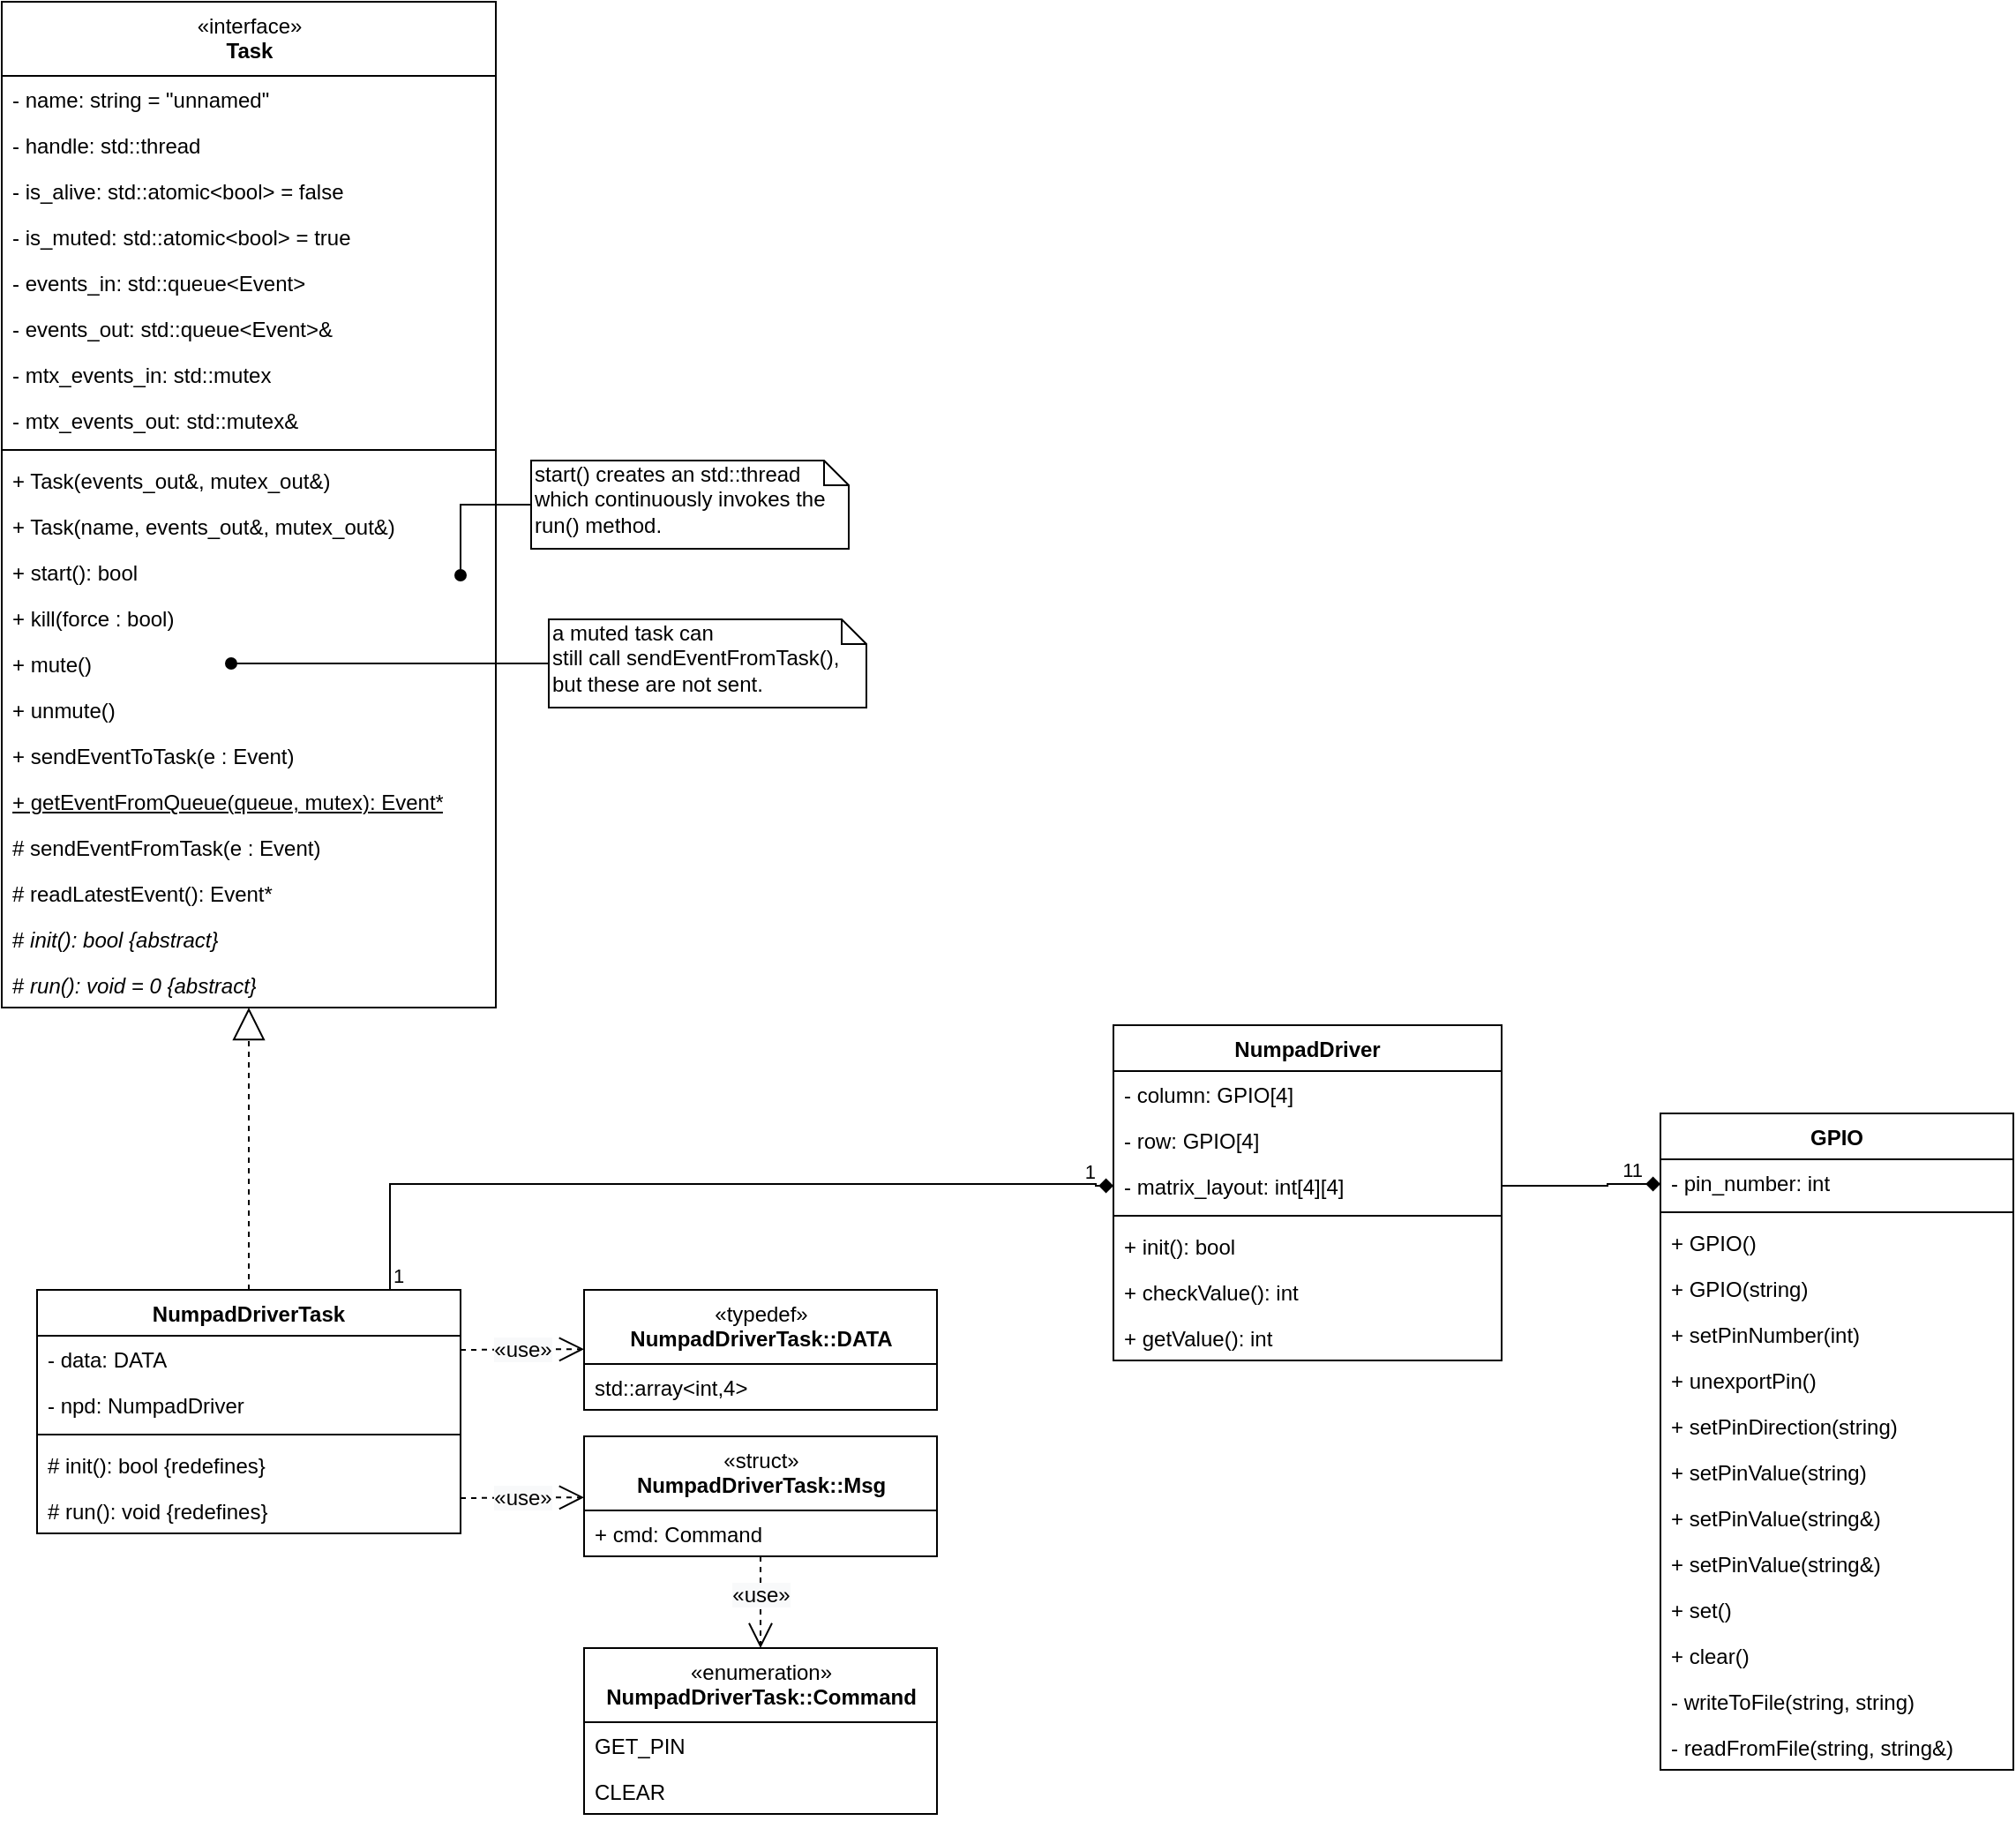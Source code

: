 <mxfile version="13.10.4" type="google"><diagram id="1pGY4tvCjYrRTh1eMJWv" name="Page-1"><mxGraphModel dx="441" dy="1850" grid="1" gridSize="10" guides="1" tooltips="1" connect="1" arrows="1" fold="1" page="1" pageScale="1" pageWidth="850" pageHeight="1100" math="0" shadow="0"><root><mxCell id="0"/><mxCell id="1" parent="0"/><mxCell id="6kqIUb-xnY3DRIH9W4J_-69" value="&lt;span style=&quot;font-size: 12px ; background-color: rgb(248 , 249 , 250)&quot;&gt;«use»&lt;/span&gt;" style="endArrow=open;endSize=12;dashed=1;html=1;exitX=0.5;exitY=1;exitDx=0;exitDy=0;" parent="1" source="6kqIUb-xnY3DRIH9W4J_-84" target="6kqIUb-xnY3DRIH9W4J_-88" edge="1"><mxGeometry x="-0.176" width="160" relative="1" as="geometry"><mxPoint x="490" y="545" as="sourcePoint"/><mxPoint x="390" y="609.0" as="targetPoint"/><mxPoint as="offset"/></mxGeometry></mxCell><mxCell id="6kqIUb-xnY3DRIH9W4J_-70" value="&lt;span style=&quot;font-size: 12px ; background-color: rgb(248 , 249 , 250)&quot;&gt;«use»&lt;/span&gt;" style="endArrow=open;endSize=12;dashed=1;html=1;exitX=1;exitY=0.5;exitDx=0;exitDy=0;" parent="1" target="6kqIUb-xnY3DRIH9W4J_-84" edge="1"><mxGeometry width="160" relative="1" as="geometry"><mxPoint x="320" y="478" as="sourcePoint"/><mxPoint x="460" y="363" as="targetPoint"/></mxGeometry></mxCell><mxCell id="6kqIUb-xnY3DRIH9W4J_-71" value="" style="endArrow=block;endSize=16;endFill=0;html=1;rounded=0;dashed=1;entryX=0.5;entryY=1;entryDx=0;entryDy=0;" parent="1" source="6kqIUb-xnY3DRIH9W4J_-72" target="QuSaZolNMXwYKU_EZPvy-4" edge="1"><mxGeometry width="160" relative="1" as="geometry"><mxPoint x="340" y="200" as="sourcePoint"/><mxPoint x="201.92" y="275.012" as="targetPoint"/></mxGeometry></mxCell><mxCell id="6kqIUb-xnY3DRIH9W4J_-72" value="NumpadDriverTask" style="swimlane;fontStyle=1;align=center;verticalAlign=top;childLayout=stackLayout;horizontal=1;startSize=26;horizontalStack=0;resizeParent=1;resizeParentMax=0;resizeLast=0;collapsible=1;marginBottom=0;" parent="1" vertex="1"><mxGeometry x="80" y="360" width="240" height="138" as="geometry"><mxRectangle x="80" y="80" width="110" height="26" as="alternateBounds"/></mxGeometry></mxCell><mxCell id="6kqIUb-xnY3DRIH9W4J_-73" value="- data: DATA" style="text;strokeColor=none;fillColor=none;align=left;verticalAlign=top;spacingLeft=4;spacingRight=4;overflow=hidden;rotatable=0;points=[[0,0.5],[1,0.5]];portConstraint=eastwest;" parent="6kqIUb-xnY3DRIH9W4J_-72" vertex="1"><mxGeometry y="26" width="240" height="26" as="geometry"/></mxCell><mxCell id="QuSaZolNMXwYKU_EZPvy-2" value="- npd: NumpadDriver" style="text;strokeColor=none;fillColor=none;align=left;verticalAlign=top;spacingLeft=4;spacingRight=4;overflow=hidden;rotatable=0;points=[[0,0.5],[1,0.5]];portConstraint=eastwest;" parent="6kqIUb-xnY3DRIH9W4J_-72" vertex="1"><mxGeometry y="52" width="240" height="26" as="geometry"/></mxCell><mxCell id="6kqIUb-xnY3DRIH9W4J_-77" value="" style="line;strokeWidth=1;fillColor=none;align=left;verticalAlign=middle;spacingTop=-1;spacingLeft=3;spacingRight=3;rotatable=0;labelPosition=right;points=[];portConstraint=eastwest;" parent="6kqIUb-xnY3DRIH9W4J_-72" vertex="1"><mxGeometry y="78" width="240" height="8" as="geometry"/></mxCell><mxCell id="6kqIUb-xnY3DRIH9W4J_-78" value="# init(): bool {redefines}" style="text;strokeColor=none;fillColor=none;align=left;verticalAlign=top;spacingLeft=4;spacingRight=4;overflow=hidden;rotatable=0;points=[[0,0.5],[1,0.5]];portConstraint=eastwest;" parent="6kqIUb-xnY3DRIH9W4J_-72" vertex="1"><mxGeometry y="86" width="240" height="26" as="geometry"/></mxCell><mxCell id="6kqIUb-xnY3DRIH9W4J_-79" value="# run(): void {redefines}" style="text;strokeColor=none;fillColor=none;align=left;verticalAlign=top;spacingLeft=4;spacingRight=4;overflow=hidden;rotatable=0;points=[[0,0.5],[1,0.5]];portConstraint=eastwest;" parent="6kqIUb-xnY3DRIH9W4J_-72" vertex="1"><mxGeometry y="112" width="240" height="26" as="geometry"/></mxCell><object label="&lt;span style=&quot;font-weight: normal&quot;&gt;«struct»&lt;br&gt;&lt;/span&gt;NumpadDriverTask::Msg" Reference="https://stackoverflow.com/a/40255633" id="6kqIUb-xnY3DRIH9W4J_-84"><mxCell style="swimlane;fontStyle=1;align=center;verticalAlign=top;childLayout=stackLayout;horizontal=1;startSize=42;horizontalStack=0;resizeParent=1;resizeParentMax=0;resizeLast=0;collapsible=1;marginBottom=0;html=1;" parent="1" vertex="1"><mxGeometry x="390" y="443" width="200" height="68" as="geometry"/></mxCell></object><mxCell id="6kqIUb-xnY3DRIH9W4J_-85" value="+ cmd: Command" style="text;strokeColor=none;fillColor=none;align=left;verticalAlign=top;spacingLeft=4;spacingRight=4;overflow=hidden;rotatable=0;points=[[0,0.5],[1,0.5]];portConstraint=eastwest;" parent="6kqIUb-xnY3DRIH9W4J_-84" vertex="1"><mxGeometry y="42" width="200" height="26" as="geometry"/></mxCell><object label="&lt;span style=&quot;font-weight: normal&quot;&gt;«enumeration»&lt;br&gt;&lt;/span&gt;NumpadDriverTask::Command" Reference="https://stackoverflow.com/a/40255633" id="6kqIUb-xnY3DRIH9W4J_-88"><mxCell style="swimlane;fontStyle=1;align=center;verticalAlign=top;childLayout=stackLayout;horizontal=1;startSize=42;horizontalStack=0;resizeParent=1;resizeParentMax=0;resizeLast=0;collapsible=1;marginBottom=0;html=1;" parent="1" vertex="1"><mxGeometry x="390" y="563" width="200" height="94" as="geometry"/></mxCell></object><mxCell id="6kqIUb-xnY3DRIH9W4J_-89" value="GET_PIN" style="text;strokeColor=none;fillColor=none;align=left;verticalAlign=top;spacingLeft=4;spacingRight=4;overflow=hidden;rotatable=0;points=[[0,0.5],[1,0.5]];portConstraint=eastwest;" parent="6kqIUb-xnY3DRIH9W4J_-88" vertex="1"><mxGeometry y="42" width="200" height="26" as="geometry"/></mxCell><mxCell id="6kqIUb-xnY3DRIH9W4J_-156" value="CLEAR" style="text;strokeColor=none;fillColor=none;align=left;verticalAlign=top;spacingLeft=4;spacingRight=4;overflow=hidden;rotatable=0;points=[[0,0.5],[1,0.5]];portConstraint=eastwest;" parent="6kqIUb-xnY3DRIH9W4J_-88" vertex="1"><mxGeometry y="68" width="200" height="26" as="geometry"/></mxCell><mxCell id="6kqIUb-xnY3DRIH9W4J_-109" value="GPIO" style="swimlane;fontStyle=1;align=center;verticalAlign=top;childLayout=stackLayout;horizontal=1;startSize=26;horizontalStack=0;resizeParent=1;resizeParentMax=0;resizeLast=0;collapsible=1;marginBottom=0;" parent="1" vertex="1"><mxGeometry x="1000" y="260" width="200" height="372" as="geometry"><mxRectangle x="1110" y="530" width="110" height="26" as="alternateBounds"/></mxGeometry></mxCell><mxCell id="6kqIUb-xnY3DRIH9W4J_-110" value="- pin_number: int" style="text;strokeColor=none;fillColor=none;align=left;verticalAlign=top;spacingLeft=4;spacingRight=4;overflow=hidden;rotatable=0;points=[[0,0.5],[1,0.5]];portConstraint=eastwest;" parent="6kqIUb-xnY3DRIH9W4J_-109" vertex="1"><mxGeometry y="26" width="200" height="26" as="geometry"/></mxCell><mxCell id="6kqIUb-xnY3DRIH9W4J_-111" value="" style="line;strokeWidth=1;fillColor=none;align=left;verticalAlign=middle;spacingTop=-1;spacingLeft=3;spacingRight=3;rotatable=0;labelPosition=right;points=[];portConstraint=eastwest;" parent="6kqIUb-xnY3DRIH9W4J_-109" vertex="1"><mxGeometry y="52" width="200" height="8" as="geometry"/></mxCell><mxCell id="6kqIUb-xnY3DRIH9W4J_-112" value="+ GPIO()" style="text;strokeColor=none;fillColor=none;align=left;verticalAlign=top;spacingLeft=4;spacingRight=4;overflow=hidden;rotatable=0;points=[[0,0.5],[1,0.5]];portConstraint=eastwest;" parent="6kqIUb-xnY3DRIH9W4J_-109" vertex="1"><mxGeometry y="60" width="200" height="26" as="geometry"/></mxCell><mxCell id="6kqIUb-xnY3DRIH9W4J_-113" value="+ GPIO(string)" style="text;strokeColor=none;fillColor=none;align=left;verticalAlign=top;spacingLeft=4;spacingRight=4;overflow=hidden;rotatable=0;points=[[0,0.5],[1,0.5]];portConstraint=eastwest;" parent="6kqIUb-xnY3DRIH9W4J_-109" vertex="1"><mxGeometry y="86" width="200" height="26" as="geometry"/></mxCell><mxCell id="6kqIUb-xnY3DRIH9W4J_-114" value="+ setPinNumber(int)" style="text;strokeColor=none;fillColor=none;align=left;verticalAlign=top;spacingLeft=4;spacingRight=4;overflow=hidden;rotatable=0;points=[[0,0.5],[1,0.5]];portConstraint=eastwest;" parent="6kqIUb-xnY3DRIH9W4J_-109" vertex="1"><mxGeometry y="112" width="200" height="26" as="geometry"/></mxCell><mxCell id="6kqIUb-xnY3DRIH9W4J_-115" value="+ unexportPin()" style="text;strokeColor=none;fillColor=none;align=left;verticalAlign=top;spacingLeft=4;spacingRight=4;overflow=hidden;rotatable=0;points=[[0,0.5],[1,0.5]];portConstraint=eastwest;" parent="6kqIUb-xnY3DRIH9W4J_-109" vertex="1"><mxGeometry y="138" width="200" height="26" as="geometry"/></mxCell><mxCell id="6kqIUb-xnY3DRIH9W4J_-116" value="+ setPinDirection(string)" style="text;strokeColor=none;fillColor=none;align=left;verticalAlign=top;spacingLeft=4;spacingRight=4;overflow=hidden;rotatable=0;points=[[0,0.5],[1,0.5]];portConstraint=eastwest;" parent="6kqIUb-xnY3DRIH9W4J_-109" vertex="1"><mxGeometry y="164" width="200" height="26" as="geometry"/></mxCell><mxCell id="6kqIUb-xnY3DRIH9W4J_-117" value="+ setPinValue(string)" style="text;strokeColor=none;fillColor=none;align=left;verticalAlign=top;spacingLeft=4;spacingRight=4;overflow=hidden;rotatable=0;points=[[0,0.5],[1,0.5]];portConstraint=eastwest;" parent="6kqIUb-xnY3DRIH9W4J_-109" vertex="1"><mxGeometry y="190" width="200" height="26" as="geometry"/></mxCell><mxCell id="6kqIUb-xnY3DRIH9W4J_-118" value="+ setPinValue(string&amp;)" style="text;strokeColor=none;fillColor=none;align=left;verticalAlign=top;spacingLeft=4;spacingRight=4;overflow=hidden;rotatable=0;points=[[0,0.5],[1,0.5]];portConstraint=eastwest;" parent="6kqIUb-xnY3DRIH9W4J_-109" vertex="1"><mxGeometry y="216" width="200" height="26" as="geometry"/></mxCell><mxCell id="6kqIUb-xnY3DRIH9W4J_-119" value="+ setPinValue(string&amp;)" style="text;strokeColor=none;fillColor=none;align=left;verticalAlign=top;spacingLeft=4;spacingRight=4;overflow=hidden;rotatable=0;points=[[0,0.5],[1,0.5]];portConstraint=eastwest;" parent="6kqIUb-xnY3DRIH9W4J_-109" vertex="1"><mxGeometry y="242" width="200" height="26" as="geometry"/></mxCell><mxCell id="6kqIUb-xnY3DRIH9W4J_-120" value="+ set()" style="text;strokeColor=none;fillColor=none;align=left;verticalAlign=top;spacingLeft=4;spacingRight=4;overflow=hidden;rotatable=0;points=[[0,0.5],[1,0.5]];portConstraint=eastwest;" parent="6kqIUb-xnY3DRIH9W4J_-109" vertex="1"><mxGeometry y="268" width="200" height="26" as="geometry"/></mxCell><mxCell id="6kqIUb-xnY3DRIH9W4J_-121" value="+ clear()" style="text;strokeColor=none;fillColor=none;align=left;verticalAlign=top;spacingLeft=4;spacingRight=4;overflow=hidden;rotatable=0;points=[[0,0.5],[1,0.5]];portConstraint=eastwest;" parent="6kqIUb-xnY3DRIH9W4J_-109" vertex="1"><mxGeometry y="294" width="200" height="26" as="geometry"/></mxCell><mxCell id="6kqIUb-xnY3DRIH9W4J_-122" value="- writeToFile(string, string)" style="text;strokeColor=none;fillColor=none;align=left;verticalAlign=top;spacingLeft=4;spacingRight=4;overflow=hidden;rotatable=0;points=[[0,0.5],[1,0.5]];portConstraint=eastwest;" parent="6kqIUb-xnY3DRIH9W4J_-109" vertex="1"><mxGeometry y="320" width="200" height="26" as="geometry"/></mxCell><mxCell id="6kqIUb-xnY3DRIH9W4J_-123" value="- readFromFile(string, string&amp;)" style="text;strokeColor=none;fillColor=none;align=left;verticalAlign=top;spacingLeft=4;spacingRight=4;overflow=hidden;rotatable=0;points=[[0,0.5],[1,0.5]];portConstraint=eastwest;" parent="6kqIUb-xnY3DRIH9W4J_-109" vertex="1"><mxGeometry y="346" width="200" height="26" as="geometry"/></mxCell><mxCell id="6kqIUb-xnY3DRIH9W4J_-124" value="" style="endArrow=diamond;html=1;edgeStyle=orthogonalEdgeStyle;rounded=0;endFill=1;entryX=0;entryY=0.5;entryDx=0;entryDy=0;" parent="1" source="6kqIUb-xnY3DRIH9W4J_-72" target="6kqIUb-xnY3DRIH9W4J_-138" edge="1"><mxGeometry relative="1" as="geometry"><mxPoint x="500" y="440" as="sourcePoint"/><mxPoint x="660" y="440" as="targetPoint"/><Array as="points"><mxPoint x="280" y="300"/><mxPoint x="680" y="300"/></Array></mxGeometry></mxCell><mxCell id="6kqIUb-xnY3DRIH9W4J_-125" value="1" style="edgeLabel;resizable=0;html=1;align=left;verticalAlign=bottom;" parent="6kqIUb-xnY3DRIH9W4J_-124" connectable="0" vertex="1"><mxGeometry x="-1" relative="1" as="geometry"/></mxCell><mxCell id="6kqIUb-xnY3DRIH9W4J_-126" value="1" style="edgeLabel;resizable=0;html=1;align=right;verticalAlign=bottom;labelBackgroundColor=none;" parent="6kqIUb-xnY3DRIH9W4J_-124" connectable="0" vertex="1"><mxGeometry x="1" relative="1" as="geometry"><mxPoint x="-10" as="offset"/></mxGeometry></mxCell><mxCell id="6kqIUb-xnY3DRIH9W4J_-127" value="" style="endArrow=diamond;html=1;edgeStyle=orthogonalEdgeStyle;rounded=0;endFill=1;exitX=1;exitY=0.5;exitDx=0;exitDy=0;" parent="1" source="6kqIUb-xnY3DRIH9W4J_-138" target="6kqIUb-xnY3DRIH9W4J_-109" edge="1"><mxGeometry relative="1" as="geometry"><mxPoint x="920" y="300.0" as="sourcePoint"/><mxPoint x="980" y="300" as="targetPoint"/><Array as="points"><mxPoint x="970" y="300"/></Array></mxGeometry></mxCell><mxCell id="6kqIUb-xnY3DRIH9W4J_-129" value="11" style="edgeLabel;resizable=0;html=1;align=right;verticalAlign=bottom;labelBackgroundColor=none;" parent="6kqIUb-xnY3DRIH9W4J_-127" connectable="0" vertex="1"><mxGeometry x="1" relative="1" as="geometry"><mxPoint x="-10" as="offset"/></mxGeometry></mxCell><mxCell id="6kqIUb-xnY3DRIH9W4J_-135" value="NumpadDriver" style="swimlane;fontStyle=1;align=center;verticalAlign=top;childLayout=stackLayout;horizontal=1;startSize=26;horizontalStack=0;resizeParent=1;resizeParentMax=0;resizeLast=0;collapsible=1;marginBottom=0;" parent="1" vertex="1"><mxGeometry x="690" y="210" width="220" height="190" as="geometry"><mxRectangle x="80" y="80" width="110" height="26" as="alternateBounds"/></mxGeometry></mxCell><mxCell id="6kqIUb-xnY3DRIH9W4J_-136" value="- column: GPIO[4]" style="text;strokeColor=none;fillColor=none;align=left;verticalAlign=top;spacingLeft=4;spacingRight=4;overflow=hidden;rotatable=0;points=[[0,0.5],[1,0.5]];portConstraint=eastwest;" parent="6kqIUb-xnY3DRIH9W4J_-135" vertex="1"><mxGeometry y="26" width="220" height="26" as="geometry"/></mxCell><mxCell id="6kqIUb-xnY3DRIH9W4J_-137" value="- row: GPIO[4]" style="text;strokeColor=none;fillColor=none;align=left;verticalAlign=top;spacingLeft=4;spacingRight=4;overflow=hidden;rotatable=0;points=[[0,0.5],[1,0.5]];portConstraint=eastwest;" parent="6kqIUb-xnY3DRIH9W4J_-135" vertex="1"><mxGeometry y="52" width="220" height="26" as="geometry"/></mxCell><mxCell id="6kqIUb-xnY3DRIH9W4J_-138" value="- matrix_layout: int[4][4]" style="text;strokeColor=none;fillColor=none;align=left;verticalAlign=top;spacingLeft=4;spacingRight=4;overflow=hidden;rotatable=0;points=[[0,0.5],[1,0.5]];portConstraint=eastwest;" parent="6kqIUb-xnY3DRIH9W4J_-135" vertex="1"><mxGeometry y="78" width="220" height="26" as="geometry"/></mxCell><mxCell id="6kqIUb-xnY3DRIH9W4J_-140" value="" style="line;strokeWidth=1;fillColor=none;align=left;verticalAlign=middle;spacingTop=-1;spacingLeft=3;spacingRight=3;rotatable=0;labelPosition=right;points=[];portConstraint=eastwest;" parent="6kqIUb-xnY3DRIH9W4J_-135" vertex="1"><mxGeometry y="104" width="220" height="8" as="geometry"/></mxCell><mxCell id="6kqIUb-xnY3DRIH9W4J_-141" value="+ init(): bool" style="text;strokeColor=none;fillColor=none;align=left;verticalAlign=top;spacingLeft=4;spacingRight=4;overflow=hidden;rotatable=0;points=[[0,0.5],[1,0.5]];portConstraint=eastwest;" parent="6kqIUb-xnY3DRIH9W4J_-135" vertex="1"><mxGeometry y="112" width="220" height="26" as="geometry"/></mxCell><mxCell id="6kqIUb-xnY3DRIH9W4J_-142" value="+ checkValue(): int" style="text;strokeColor=none;fillColor=none;align=left;verticalAlign=top;spacingLeft=4;spacingRight=4;overflow=hidden;rotatable=0;points=[[0,0.5],[1,0.5]];portConstraint=eastwest;" parent="6kqIUb-xnY3DRIH9W4J_-135" vertex="1"><mxGeometry y="138" width="220" height="26" as="geometry"/></mxCell><mxCell id="6kqIUb-xnY3DRIH9W4J_-143" value="+ getValue(): int" style="text;strokeColor=none;fillColor=none;align=left;verticalAlign=top;spacingLeft=4;spacingRight=4;overflow=hidden;rotatable=0;points=[[0,0.5],[1,0.5]];portConstraint=eastwest;" parent="6kqIUb-xnY3DRIH9W4J_-135" vertex="1"><mxGeometry y="164" width="220" height="26" as="geometry"/></mxCell><mxCell id="6kqIUb-xnY3DRIH9W4J_-154" value="&lt;span style=&quot;font-size: 12px ; background-color: rgb(248 , 249 , 250)&quot;&gt;«use»&lt;/span&gt;" style="endArrow=open;endSize=12;dashed=1;html=1;exitX=1;exitY=0.5;exitDx=0;exitDy=0;" parent="1" edge="1"><mxGeometry width="160" relative="1" as="geometry"><mxPoint x="320" y="394" as="sourcePoint"/><mxPoint x="390" y="393.588" as="targetPoint"/></mxGeometry></mxCell><object label="&lt;span style=&quot;font-weight: normal&quot;&gt;«typedef»&lt;br&gt;&lt;/span&gt;&lt;div&gt;&lt;b&gt;NumpadDriverTask::DATA&lt;/b&gt;&lt;/div&gt;" Reference="https://stackoverflow.com/a/40255633" id="bXPNkWUImXxppLeyXN4F-1"><mxCell style="swimlane;fontStyle=1;align=center;verticalAlign=top;childLayout=stackLayout;horizontal=1;startSize=42;horizontalStack=0;resizeParent=1;resizeParentMax=0;resizeLast=0;collapsible=1;marginBottom=0;html=1;" parent="1" vertex="1"><mxGeometry x="390" y="360" width="200" height="68" as="geometry"><mxRectangle x="390" y="412" width="180" height="42" as="alternateBounds"/></mxGeometry></mxCell></object><mxCell id="bXPNkWUImXxppLeyXN4F-2" value="std::array&lt;int,4&gt;" style="text;strokeColor=none;fillColor=none;align=left;verticalAlign=top;spacingLeft=4;spacingRight=4;overflow=hidden;rotatable=0;points=[[0,0.5],[1,0.5]];portConstraint=eastwest;" parent="bXPNkWUImXxppLeyXN4F-1" vertex="1"><mxGeometry y="42" width="200" height="26" as="geometry"/></mxCell><mxCell id="QuSaZolNMXwYKU_EZPvy-3" value="start() creates an std::thread which continuously invokes the run() method." style="shape=note;whiteSpace=wrap;html=1;size=14;verticalAlign=top;align=left;spacingTop=-6;" parent="1" vertex="1"><mxGeometry x="360" y="-110" width="180" height="50" as="geometry"/></mxCell><object label="&lt;span style=&quot;font-weight: normal&quot;&gt;«interface»&lt;br&gt;&lt;/span&gt;Task" Reference="https://stackoverflow.com/a/40255633" id="QuSaZolNMXwYKU_EZPvy-4"><mxCell style="swimlane;fontStyle=1;align=center;verticalAlign=top;childLayout=stackLayout;horizontal=1;startSize=42;horizontalStack=0;resizeParent=1;resizeParentMax=0;resizeLast=0;collapsible=1;marginBottom=0;html=1;" parent="1" vertex="1"><mxGeometry x="60" y="-370" width="280" height="570" as="geometry"><mxRectangle x="80" y="80" width="90" height="42" as="alternateBounds"/></mxGeometry></mxCell></object><mxCell id="QuSaZolNMXwYKU_EZPvy-5" value="- name: string = &quot;unnamed&quot;" style="text;strokeColor=none;fillColor=none;align=left;verticalAlign=top;spacingLeft=4;spacingRight=4;overflow=hidden;rotatable=0;points=[[0,0.5],[1,0.5]];portConstraint=eastwest;" parent="QuSaZolNMXwYKU_EZPvy-4" vertex="1"><mxGeometry y="42" width="280" height="26" as="geometry"/></mxCell><mxCell id="QuSaZolNMXwYKU_EZPvy-6" value="- handle: std::thread" style="text;strokeColor=none;fillColor=none;align=left;verticalAlign=top;spacingLeft=4;spacingRight=4;overflow=hidden;rotatable=0;points=[[0,0.5],[1,0.5]];portConstraint=eastwest;" parent="QuSaZolNMXwYKU_EZPvy-4" vertex="1"><mxGeometry y="68" width="280" height="26" as="geometry"/></mxCell><mxCell id="QuSaZolNMXwYKU_EZPvy-7" value="- is_alive: std::atomic&lt;bool&gt; = false" style="text;strokeColor=none;fillColor=none;align=left;verticalAlign=top;spacingLeft=4;spacingRight=4;overflow=hidden;rotatable=0;points=[[0,0.5],[1,0.5]];portConstraint=eastwest;" parent="QuSaZolNMXwYKU_EZPvy-4" vertex="1"><mxGeometry y="94" width="280" height="26" as="geometry"/></mxCell><mxCell id="QuSaZolNMXwYKU_EZPvy-8" value="- is_muted: std::atomic&lt;bool&gt; = true" style="text;strokeColor=none;fillColor=none;align=left;verticalAlign=top;spacingLeft=4;spacingRight=4;overflow=hidden;rotatable=0;points=[[0,0.5],[1,0.5]];portConstraint=eastwest;" parent="QuSaZolNMXwYKU_EZPvy-4" vertex="1"><mxGeometry y="120" width="280" height="26" as="geometry"/></mxCell><mxCell id="QuSaZolNMXwYKU_EZPvy-9" value="- events_in: std::queue&lt;Event&gt;" style="text;strokeColor=none;fillColor=none;align=left;verticalAlign=top;spacingLeft=4;spacingRight=4;overflow=hidden;rotatable=0;points=[[0,0.5],[1,0.5]];portConstraint=eastwest;" parent="QuSaZolNMXwYKU_EZPvy-4" vertex="1"><mxGeometry y="146" width="280" height="26" as="geometry"/></mxCell><mxCell id="QuSaZolNMXwYKU_EZPvy-10" value="- events_out: std::queue&lt;Event&gt;&amp;" style="text;strokeColor=none;fillColor=none;align=left;verticalAlign=top;spacingLeft=4;spacingRight=4;overflow=hidden;rotatable=0;points=[[0,0.5],[1,0.5]];portConstraint=eastwest;" parent="QuSaZolNMXwYKU_EZPvy-4" vertex="1"><mxGeometry y="172" width="280" height="26" as="geometry"/></mxCell><mxCell id="QuSaZolNMXwYKU_EZPvy-11" value="- mtx_events_in: std::mutex" style="text;strokeColor=none;fillColor=none;align=left;verticalAlign=top;spacingLeft=4;spacingRight=4;overflow=hidden;rotatable=0;points=[[0,0.5],[1,0.5]];portConstraint=eastwest;" parent="QuSaZolNMXwYKU_EZPvy-4" vertex="1"><mxGeometry y="198" width="280" height="26" as="geometry"/></mxCell><mxCell id="QuSaZolNMXwYKU_EZPvy-12" value="- mtx_events_out: std::mutex&amp;" style="text;strokeColor=none;fillColor=none;align=left;verticalAlign=top;spacingLeft=4;spacingRight=4;overflow=hidden;rotatable=0;points=[[0,0.5],[1,0.5]];portConstraint=eastwest;" parent="QuSaZolNMXwYKU_EZPvy-4" vertex="1"><mxGeometry y="224" width="280" height="26" as="geometry"/></mxCell><mxCell id="QuSaZolNMXwYKU_EZPvy-13" value="" style="line;strokeWidth=1;fillColor=none;align=left;verticalAlign=middle;spacingTop=-1;spacingLeft=3;spacingRight=3;rotatable=0;labelPosition=right;points=[];portConstraint=eastwest;" parent="QuSaZolNMXwYKU_EZPvy-4" vertex="1"><mxGeometry y="250" width="280" height="8" as="geometry"/></mxCell><mxCell id="QuSaZolNMXwYKU_EZPvy-14" value="+ Task(events_out&amp;, mutex_out&amp;)" style="text;strokeColor=none;fillColor=none;align=left;verticalAlign=top;spacingLeft=4;spacingRight=4;overflow=hidden;rotatable=0;points=[[0,0.5],[1,0.5]];portConstraint=eastwest;" parent="QuSaZolNMXwYKU_EZPvy-4" vertex="1"><mxGeometry y="258" width="280" height="26" as="geometry"/></mxCell><mxCell id="QuSaZolNMXwYKU_EZPvy-15" value="+ Task(name, events_out&amp;, mutex_out&amp;)" style="text;strokeColor=none;fillColor=none;align=left;verticalAlign=top;spacingLeft=4;spacingRight=4;overflow=hidden;rotatable=0;points=[[0,0.5],[1,0.5]];portConstraint=eastwest;" parent="QuSaZolNMXwYKU_EZPvy-4" vertex="1"><mxGeometry y="284" width="280" height="26" as="geometry"/></mxCell><mxCell id="QuSaZolNMXwYKU_EZPvy-16" value="+ start(): bool" style="text;strokeColor=none;fillColor=none;align=left;verticalAlign=top;spacingLeft=4;spacingRight=4;overflow=hidden;rotatable=0;points=[[0,0.5],[1,0.5]];portConstraint=eastwest;" parent="QuSaZolNMXwYKU_EZPvy-4" vertex="1"><mxGeometry y="310" width="280" height="26" as="geometry"/></mxCell><mxCell id="QuSaZolNMXwYKU_EZPvy-17" value="+ kill(force : bool)" style="text;strokeColor=none;fillColor=none;align=left;verticalAlign=top;spacingLeft=4;spacingRight=4;overflow=hidden;rotatable=0;points=[[0,0.5],[1,0.5]];portConstraint=eastwest;" parent="QuSaZolNMXwYKU_EZPvy-4" vertex="1"><mxGeometry y="336" width="280" height="26" as="geometry"/></mxCell><mxCell id="QuSaZolNMXwYKU_EZPvy-18" value="+ mute()" style="text;strokeColor=none;fillColor=none;align=left;verticalAlign=top;spacingLeft=4;spacingRight=4;overflow=hidden;rotatable=0;points=[[0,0.5],[1,0.5]];portConstraint=eastwest;" parent="QuSaZolNMXwYKU_EZPvy-4" vertex="1"><mxGeometry y="362" width="280" height="26" as="geometry"/></mxCell><mxCell id="QuSaZolNMXwYKU_EZPvy-19" value="+ unmute()" style="text;strokeColor=none;fillColor=none;align=left;verticalAlign=top;spacingLeft=4;spacingRight=4;overflow=hidden;rotatable=0;points=[[0,0.5],[1,0.5]];portConstraint=eastwest;" parent="QuSaZolNMXwYKU_EZPvy-4" vertex="1"><mxGeometry y="388" width="280" height="26" as="geometry"/></mxCell><mxCell id="QuSaZolNMXwYKU_EZPvy-20" value="+ sendEventToTask(e : Event)" style="text;strokeColor=none;fillColor=none;align=left;verticalAlign=top;spacingLeft=4;spacingRight=4;overflow=hidden;rotatable=0;points=[[0,0.5],[1,0.5]];portConstraint=eastwest;" parent="QuSaZolNMXwYKU_EZPvy-4" vertex="1"><mxGeometry y="414" width="280" height="26" as="geometry"/></mxCell><mxCell id="QuSaZolNMXwYKU_EZPvy-21" value="+ getEventFromQueue(queue, mutex): Event*" style="text;strokeColor=none;fillColor=none;align=left;verticalAlign=top;spacingLeft=4;spacingRight=4;overflow=hidden;rotatable=0;points=[[0,0.5],[1,0.5]];portConstraint=eastwest;fontStyle=4;html=1;" parent="QuSaZolNMXwYKU_EZPvy-4" vertex="1"><mxGeometry y="440" width="280" height="26" as="geometry"/></mxCell><mxCell id="QuSaZolNMXwYKU_EZPvy-22" value="# sendEventFromTask(e : Event)" style="text;strokeColor=none;fillColor=none;align=left;verticalAlign=top;spacingLeft=4;spacingRight=4;overflow=hidden;rotatable=0;points=[[0,0.5],[1,0.5]];portConstraint=eastwest;" parent="QuSaZolNMXwYKU_EZPvy-4" vertex="1"><mxGeometry y="466" width="280" height="26" as="geometry"/></mxCell><mxCell id="QuSaZolNMXwYKU_EZPvy-23" value="# readLatestEvent(): Event*" style="text;strokeColor=none;fillColor=none;align=left;verticalAlign=top;spacingLeft=4;spacingRight=4;overflow=hidden;rotatable=0;points=[[0,0.5],[1,0.5]];portConstraint=eastwest;" parent="QuSaZolNMXwYKU_EZPvy-4" vertex="1"><mxGeometry y="492" width="280" height="26" as="geometry"/></mxCell><mxCell id="QuSaZolNMXwYKU_EZPvy-24" value="&lt;span style=&quot;font-style: normal&quot;&gt;#&lt;/span&gt; init(): bool {abstract}" style="text;strokeColor=none;fillColor=none;align=left;verticalAlign=top;spacingLeft=4;spacingRight=4;overflow=hidden;rotatable=0;points=[[0,0.5],[1,0.5]];portConstraint=eastwest;fontStyle=2;html=1;" parent="QuSaZolNMXwYKU_EZPvy-4" vertex="1"><mxGeometry y="518" width="280" height="26" as="geometry"/></mxCell><mxCell id="QuSaZolNMXwYKU_EZPvy-25" value="&lt;span style=&quot;font-style: normal&quot;&gt;#&lt;/span&gt; run(): void = 0 {abstract}" style="text;strokeColor=none;fillColor=none;align=left;verticalAlign=top;spacingLeft=4;spacingRight=4;overflow=hidden;rotatable=0;points=[[0,0.5],[1,0.5]];portConstraint=eastwest;fontStyle=2;html=1;" parent="QuSaZolNMXwYKU_EZPvy-4" vertex="1"><mxGeometry y="544" width="280" height="26" as="geometry"/></mxCell><mxCell id="QuSaZolNMXwYKU_EZPvy-26" style="edgeStyle=orthogonalEdgeStyle;rounded=0;orthogonalLoop=1;jettySize=auto;html=1;endArrow=oval;endFill=1;" parent="1" source="QuSaZolNMXwYKU_EZPvy-3" edge="1"><mxGeometry relative="1" as="geometry"><mxPoint x="320" y="-45" as="targetPoint"/><Array as="points"><mxPoint x="320" y="-85"/><mxPoint x="320" y="-45"/></Array></mxGeometry></mxCell><mxCell id="QuSaZolNMXwYKU_EZPvy-27" style="edgeStyle=orthogonalEdgeStyle;rounded=0;orthogonalLoop=1;jettySize=auto;html=1;endArrow=oval;endFill=1;" parent="1" source="QuSaZolNMXwYKU_EZPvy-28" edge="1"><mxGeometry relative="1" as="geometry"><mxPoint x="190" y="5" as="targetPoint"/><mxPoint x="300" y="10" as="sourcePoint"/></mxGeometry></mxCell><mxCell id="QuSaZolNMXwYKU_EZPvy-28" value="a muted task can&lt;br&gt;still call&amp;nbsp;&lt;span&gt;sendEventFromTask&lt;/span&gt;(),&lt;br&gt;but these are not sent." style="shape=note;whiteSpace=wrap;html=1;size=14;verticalAlign=top;align=left;spacingTop=-6;" parent="1" vertex="1"><mxGeometry x="370" y="-20" width="180" height="50" as="geometry"/></mxCell></root></mxGraphModel></diagram></mxfile>